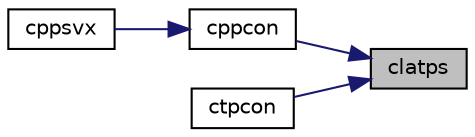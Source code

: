 digraph "clatps"
{
 // LATEX_PDF_SIZE
  edge [fontname="Helvetica",fontsize="10",labelfontname="Helvetica",labelfontsize="10"];
  node [fontname="Helvetica",fontsize="10",shape=record];
  rankdir="RL";
  Node1 [label="clatps",height=0.2,width=0.4,color="black", fillcolor="grey75", style="filled", fontcolor="black",tooltip="CLATPS solves a triangular system of equations with the matrix held in packed storage."];
  Node1 -> Node2 [dir="back",color="midnightblue",fontsize="10",style="solid",fontname="Helvetica"];
  Node2 [label="cppcon",height=0.2,width=0.4,color="black", fillcolor="white", style="filled",URL="$cppcon_8f.html#a5e92fe2138c8ebae7393346a7c20cce7",tooltip="CPPCON"];
  Node2 -> Node3 [dir="back",color="midnightblue",fontsize="10",style="solid",fontname="Helvetica"];
  Node3 [label="cppsvx",height=0.2,width=0.4,color="black", fillcolor="white", style="filled",URL="$cppsvx_8f.html#a05828086b02ef88bdee1ed58fe839573",tooltip="CPPSVX computes the solution to system of linear equations A * X = B for OTHER matrices"];
  Node1 -> Node4 [dir="back",color="midnightblue",fontsize="10",style="solid",fontname="Helvetica"];
  Node4 [label="ctpcon",height=0.2,width=0.4,color="black", fillcolor="white", style="filled",URL="$ctpcon_8f.html#a18b0313d259e69e8f4b3091644e9cb7f",tooltip="CTPCON"];
}
